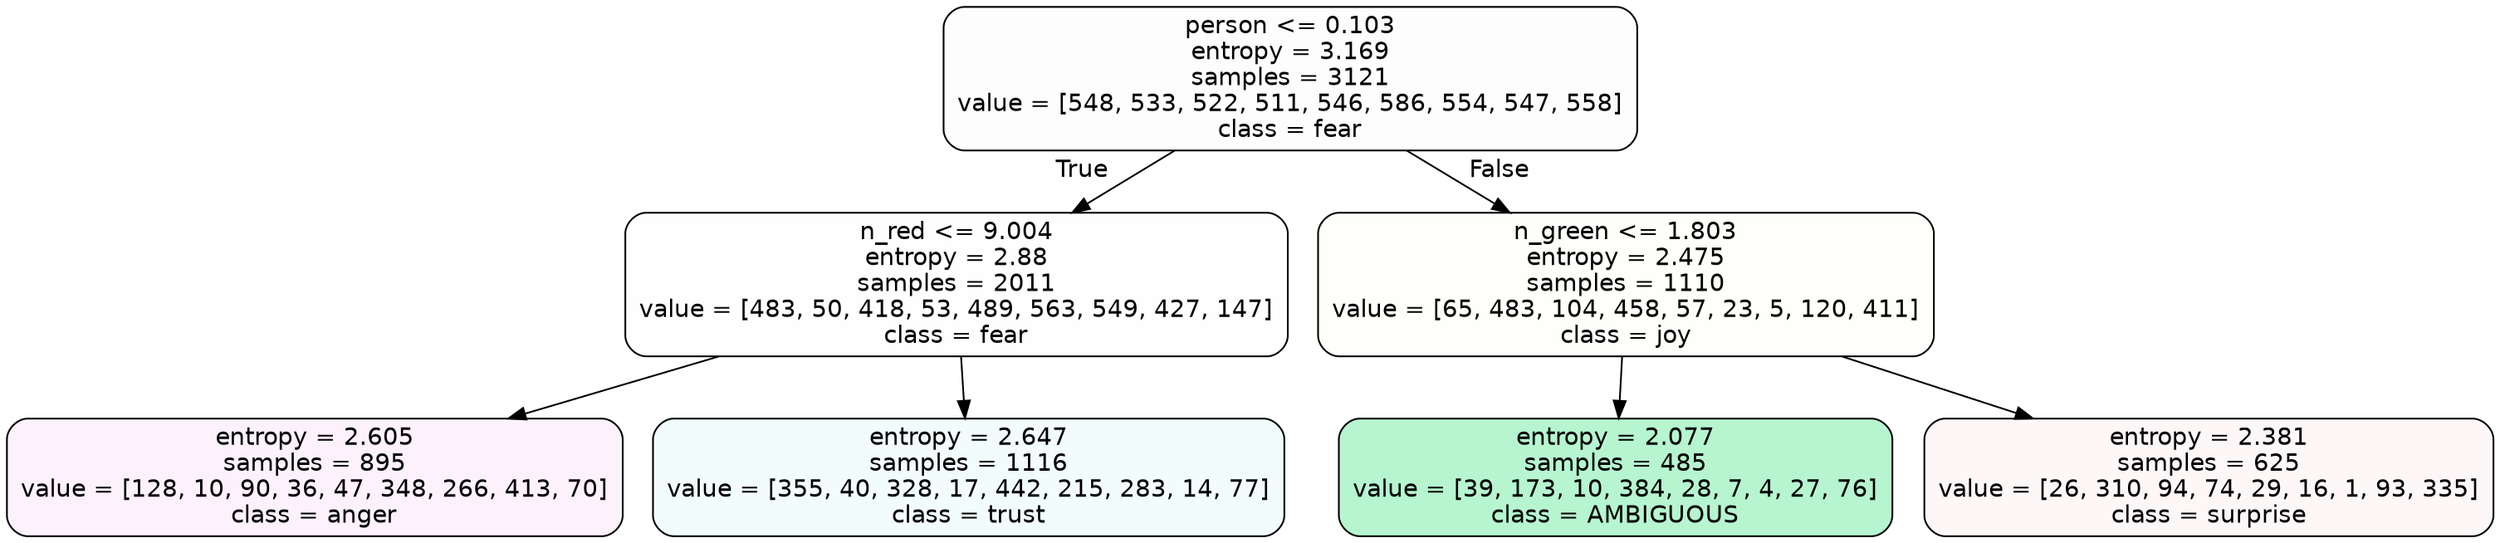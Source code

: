 digraph Tree {
node [shape=box, style="filled, rounded", color="black", fontname=helvetica] ;
edge [fontname=helvetica] ;
0 [label="person <= 0.103\nentropy = 3.169\nsamples = 3121\nvalue = [548, 533, 522, 511, 546, 586, 554, 547, 558]\nclass = fear", fillcolor="#3964e502"] ;
1 [label="n_red <= 9.004\nentropy = 2.88\nsamples = 2011\nvalue = [483, 50, 418, 53, 489, 563, 549, 427, 147]\nclass = fear", fillcolor="#3964e501"] ;
0 -> 1 [labeldistance=2.5, labelangle=45, headlabel="True"] ;
2 [label="entropy = 2.605\nsamples = 895\nvalue = [128, 10, 90, 36, 47, 348, 266, 413, 70]\nclass = anger", fillcolor="#e539d710"] ;
1 -> 2 ;
3 [label="entropy = 2.647\nsamples = 1116\nvalue = [355, 40, 328, 17, 442, 215, 283, 14, 77]\nclass = trust", fillcolor="#39d7e510"] ;
1 -> 3 ;
4 [label="n_green <= 1.803\nentropy = 2.475\nsamples = 1110\nvalue = [65, 483, 104, 458, 57, 23, 5, 120, 411]\nclass = joy", fillcolor="#d7e53905"] ;
0 -> 4 [labeldistance=2.5, labelangle=-45, headlabel="False"] ;
5 [label="entropy = 2.077\nsamples = 485\nvalue = [39, 173, 10, 384, 28, 7, 4, 27, 76]\nclass = AMBIGUOUS", fillcolor="#39e5815e"] ;
4 -> 5 ;
6 [label="entropy = 2.381\nsamples = 625\nvalue = [26, 310, 94, 74, 29, 16, 1, 93, 335]\nclass = surprise", fillcolor="#e539640a"] ;
4 -> 6 ;
}